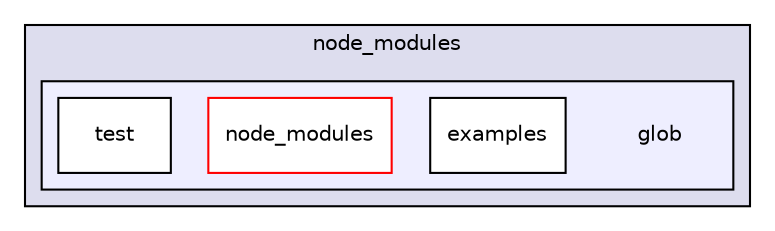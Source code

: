 digraph "gulp-src/node_modules/gulp/node_modules/vinyl-fs/node_modules/glob-watcher/node_modules/gaze/node_modules/globule/node_modules/glob" {
  compound=true
  node [ fontsize="10", fontname="Helvetica"];
  edge [ labelfontsize="10", labelfontname="Helvetica"];
  subgraph clusterdir_e378fc2522472ce3365e5db04ad24f49 {
    graph [ bgcolor="#ddddee", pencolor="black", label="node_modules" fontname="Helvetica", fontsize="10", URL="dir_e378fc2522472ce3365e5db04ad24f49.html"]
  subgraph clusterdir_86bdae991bc3db8255b64d71caffaf60 {
    graph [ bgcolor="#eeeeff", pencolor="black", label="" URL="dir_86bdae991bc3db8255b64d71caffaf60.html"];
    dir_86bdae991bc3db8255b64d71caffaf60 [shape=plaintext label="glob"];
    dir_a8b51c27336fedf4040aa6d3fa6730b6 [shape=box label="examples" color="black" fillcolor="white" style="filled" URL="dir_a8b51c27336fedf4040aa6d3fa6730b6.html"];
    dir_c5843f000a5250cee4a9c1e4d8adc1f3 [shape=box label="node_modules" color="red" fillcolor="white" style="filled" URL="dir_c5843f000a5250cee4a9c1e4d8adc1f3.html"];
    dir_5d7e379d67d5c8045719a0c36a0aca26 [shape=box label="test" color="black" fillcolor="white" style="filled" URL="dir_5d7e379d67d5c8045719a0c36a0aca26.html"];
  }
  }
}
